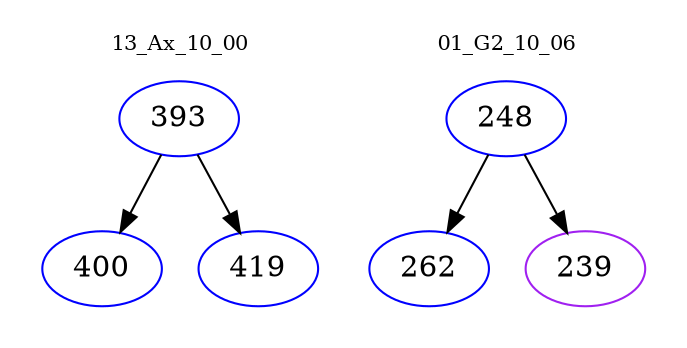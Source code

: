 digraph{
subgraph cluster_0 {
color = white
label = "13_Ax_10_00";
fontsize=10;
T0_393 [label="393", color="blue"]
T0_393 -> T0_400 [color="black"]
T0_400 [label="400", color="blue"]
T0_393 -> T0_419 [color="black"]
T0_419 [label="419", color="blue"]
}
subgraph cluster_1 {
color = white
label = "01_G2_10_06";
fontsize=10;
T1_248 [label="248", color="blue"]
T1_248 -> T1_262 [color="black"]
T1_262 [label="262", color="blue"]
T1_248 -> T1_239 [color="black"]
T1_239 [label="239", color="purple"]
}
}
